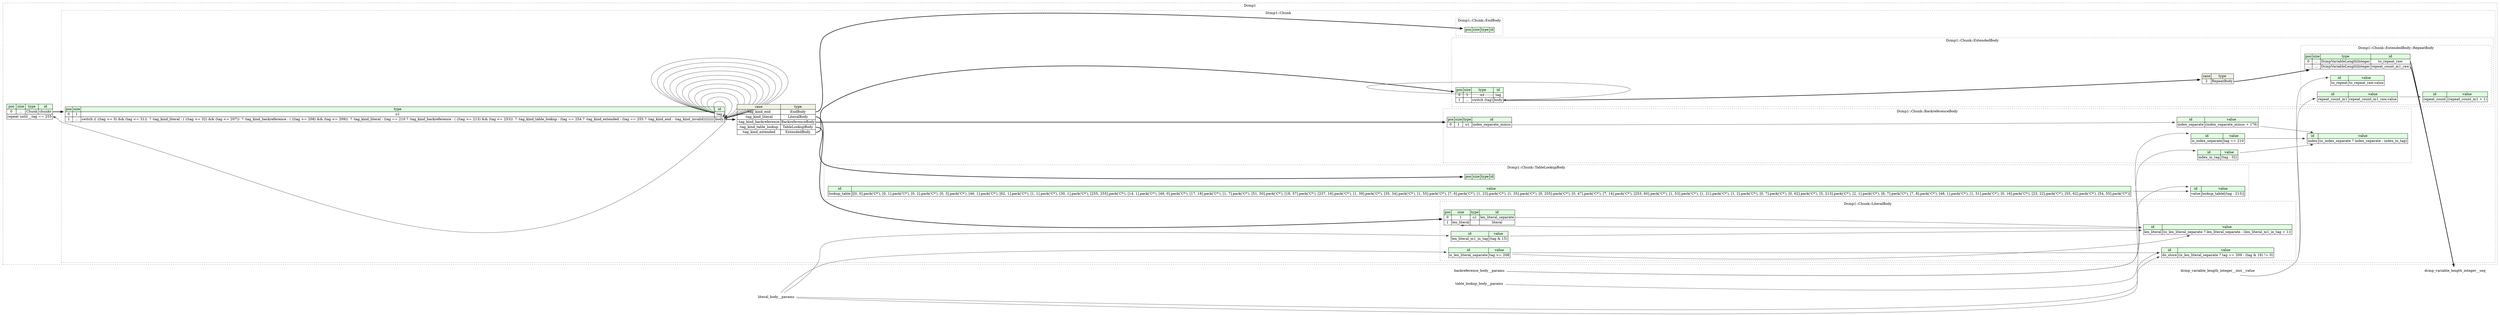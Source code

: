 digraph {
	rankdir=LR;
	node [shape=plaintext];
	subgraph cluster__dcmp_1 {
		label="Dcmp1";
		graph[style=dotted];

		dcmp_1__seq [label=<<TABLE BORDER="0" CELLBORDER="1" CELLSPACING="0">
			<TR><TD BGCOLOR="#E0FFE0">pos</TD><TD BGCOLOR="#E0FFE0">size</TD><TD BGCOLOR="#E0FFE0">type</TD><TD BGCOLOR="#E0FFE0">id</TD></TR>
			<TR><TD PORT="chunks_pos">0</TD><TD PORT="chunks_size">...</TD><TD>Chunk</TD><TD PORT="chunks_type">chunks</TD></TR>
			<TR><TD COLSPAN="4" PORT="chunks__repeat">repeat until _.tag == 255</TD></TR>
		</TABLE>>];
		subgraph cluster__chunk {
			label="Dcmp1::Chunk";
			graph[style=dotted];

			chunk__seq [label=<<TABLE BORDER="0" CELLBORDER="1" CELLSPACING="0">
				<TR><TD BGCOLOR="#E0FFE0">pos</TD><TD BGCOLOR="#E0FFE0">size</TD><TD BGCOLOR="#E0FFE0">type</TD><TD BGCOLOR="#E0FFE0">id</TD></TR>
				<TR><TD PORT="tag_pos">0</TD><TD PORT="tag_size">1</TD><TD>u1</TD><TD PORT="tag_type">tag</TD></TR>
				<TR><TD PORT="body_pos">1</TD><TD PORT="body_size">...</TD><TD>switch (( ((tag &gt;= 0) &amp;&amp; (tag &lt;= 31))  ? :tag_kind_literal : ( ((tag &gt;= 32) &amp;&amp; (tag &lt;= 207))  ? :tag_kind_backreference : ( ((tag &gt;= 208) &amp;&amp; (tag &lt;= 209))  ? :tag_kind_literal : (tag == 210 ? :tag_kind_backreference : ( ((tag &gt;= 213) &amp;&amp; (tag &lt;= 253))  ? :tag_kind_table_lookup : (tag == 254 ? :tag_kind_extended : (tag == 255 ? :tag_kind_end : :tag_kind_invalid))))))))</TD><TD PORT="body_type">body</TD></TR>
			</TABLE>>];
chunk__seq_body_switch [label=<<TABLE BORDER="0" CELLBORDER="1" CELLSPACING="0">
	<TR><TD BGCOLOR="#F0F2E4">case</TD><TD BGCOLOR="#F0F2E4">type</TD></TR>
	<TR><TD>:tag_kind_end</TD><TD PORT="case0">EndBody</TD></TR>
	<TR><TD>:tag_kind_literal</TD><TD PORT="case1">LiteralBody</TD></TR>
	<TR><TD>:tag_kind_backreference</TD><TD PORT="case2">BackreferenceBody</TD></TR>
	<TR><TD>:tag_kind_table_lookup</TD><TD PORT="case3">TableLookupBody</TD></TR>
	<TR><TD>:tag_kind_extended</TD><TD PORT="case4">ExtendedBody</TD></TR>
</TABLE>>];
			subgraph cluster__literal_body {
				label="Dcmp1::Chunk::LiteralBody";
				graph[style=dotted];

				literal_body__seq [label=<<TABLE BORDER="0" CELLBORDER="1" CELLSPACING="0">
					<TR><TD BGCOLOR="#E0FFE0">pos</TD><TD BGCOLOR="#E0FFE0">size</TD><TD BGCOLOR="#E0FFE0">type</TD><TD BGCOLOR="#E0FFE0">id</TD></TR>
					<TR><TD PORT="len_literal_separate_pos">0</TD><TD PORT="len_literal_separate_size">1</TD><TD>u1</TD><TD PORT="len_literal_separate_type">len_literal_separate</TD></TR>
					<TR><TD PORT="literal_pos">1</TD><TD PORT="literal_size">len_literal</TD><TD></TD><TD PORT="literal_type">literal</TD></TR>
				</TABLE>>];
				literal_body__inst__do_store [label=<<TABLE BORDER="0" CELLBORDER="1" CELLSPACING="0">
					<TR><TD BGCOLOR="#E0FFE0">id</TD><TD BGCOLOR="#E0FFE0">value</TD></TR>
					<TR><TD>do_store</TD><TD>(is_len_literal_separate ? tag == 209 : (tag &amp; 16) != 0)</TD></TR>
				</TABLE>>];
				literal_body__inst__len_literal_m1_in_tag [label=<<TABLE BORDER="0" CELLBORDER="1" CELLSPACING="0">
					<TR><TD BGCOLOR="#E0FFE0">id</TD><TD BGCOLOR="#E0FFE0">value</TD></TR>
					<TR><TD>len_literal_m1_in_tag</TD><TD>(tag &amp; 15)</TD></TR>
				</TABLE>>];
				literal_body__inst__is_len_literal_separate [label=<<TABLE BORDER="0" CELLBORDER="1" CELLSPACING="0">
					<TR><TD BGCOLOR="#E0FFE0">id</TD><TD BGCOLOR="#E0FFE0">value</TD></TR>
					<TR><TD>is_len_literal_separate</TD><TD>tag &gt;= 208</TD></TR>
				</TABLE>>];
				literal_body__inst__len_literal [label=<<TABLE BORDER="0" CELLBORDER="1" CELLSPACING="0">
					<TR><TD BGCOLOR="#E0FFE0">id</TD><TD BGCOLOR="#E0FFE0">value</TD></TR>
					<TR><TD>len_literal</TD><TD>(is_len_literal_separate ? len_literal_separate : (len_literal_m1_in_tag + 1))</TD></TR>
				</TABLE>>];
			}
			subgraph cluster__backreference_body {
				label="Dcmp1::Chunk::BackreferenceBody";
				graph[style=dotted];

				backreference_body__seq [label=<<TABLE BORDER="0" CELLBORDER="1" CELLSPACING="0">
					<TR><TD BGCOLOR="#E0FFE0">pos</TD><TD BGCOLOR="#E0FFE0">size</TD><TD BGCOLOR="#E0FFE0">type</TD><TD BGCOLOR="#E0FFE0">id</TD></TR>
					<TR><TD PORT="index_separate_minus_pos">0</TD><TD PORT="index_separate_minus_size">1</TD><TD>u1</TD><TD PORT="index_separate_minus_type">index_separate_minus</TD></TR>
				</TABLE>>];
				backreference_body__inst__is_index_separate [label=<<TABLE BORDER="0" CELLBORDER="1" CELLSPACING="0">
					<TR><TD BGCOLOR="#E0FFE0">id</TD><TD BGCOLOR="#E0FFE0">value</TD></TR>
					<TR><TD>is_index_separate</TD><TD>tag == 210</TD></TR>
				</TABLE>>];
				backreference_body__inst__index_in_tag [label=<<TABLE BORDER="0" CELLBORDER="1" CELLSPACING="0">
					<TR><TD BGCOLOR="#E0FFE0">id</TD><TD BGCOLOR="#E0FFE0">value</TD></TR>
					<TR><TD>index_in_tag</TD><TD>(tag - 32)</TD></TR>
				</TABLE>>];
				backreference_body__inst__index_separate [label=<<TABLE BORDER="0" CELLBORDER="1" CELLSPACING="0">
					<TR><TD BGCOLOR="#E0FFE0">id</TD><TD BGCOLOR="#E0FFE0">value</TD></TR>
					<TR><TD>index_separate</TD><TD>(index_separate_minus + 176)</TD></TR>
				</TABLE>>];
				backreference_body__inst__index [label=<<TABLE BORDER="0" CELLBORDER="1" CELLSPACING="0">
					<TR><TD BGCOLOR="#E0FFE0">id</TD><TD BGCOLOR="#E0FFE0">value</TD></TR>
					<TR><TD>index</TD><TD>(is_index_separate ? index_separate : index_in_tag)</TD></TR>
				</TABLE>>];
			}
			subgraph cluster__table_lookup_body {
				label="Dcmp1::Chunk::TableLookupBody";
				graph[style=dotted];

				table_lookup_body__seq [label=<<TABLE BORDER="0" CELLBORDER="1" CELLSPACING="0">
					<TR><TD BGCOLOR="#E0FFE0">pos</TD><TD BGCOLOR="#E0FFE0">size</TD><TD BGCOLOR="#E0FFE0">type</TD><TD BGCOLOR="#E0FFE0">id</TD></TR>
				</TABLE>>];
				table_lookup_body__inst__lookup_table [label=<<TABLE BORDER="0" CELLBORDER="1" CELLSPACING="0">
					<TR><TD BGCOLOR="#E0FFE0">id</TD><TD BGCOLOR="#E0FFE0">value</TD></TR>
					<TR><TD>lookup_table</TD><TD>[[0, 0].pack('C*'), [0, 1].pack('C*'), [0, 2].pack('C*'), [0, 3].pack('C*'), [46, 1].pack('C*'), [62, 1].pack('C*'), [1, 1].pack('C*'), [30, 1].pack('C*'), [255, 255].pack('C*'), [14, 1].pack('C*'), [49, 0].pack('C*'), [17, 18].pack('C*'), [1, 7].pack('C*'), [51, 50].pack('C*'), [18, 57].pack('C*'), [237, 16].pack('C*'), [1, 39].pack('C*'), [35, 34].pack('C*'), [1, 55].pack('C*'), [7, 6].pack('C*'), [1, 23].pack('C*'), [1, 35].pack('C*'), [0, 255].pack('C*'), [0, 47].pack('C*'), [7, 14].pack('C*'), [253, 60].pack('C*'), [1, 53].pack('C*'), [1, 21].pack('C*'), [1, 2].pack('C*'), [0, 7].pack('C*'), [0, 62].pack('C*'), [5, 213].pack('C*'), [2, 1].pack('C*'), [6, 7].pack('C*'), [7, 8].pack('C*'), [48, 1].pack('C*'), [1, 51].pack('C*'), [0, 16].pack('C*'), [23, 22].pack('C*'), [55, 62].pack('C*'), [54, 55].pack('C*')]</TD></TR>
				</TABLE>>];
				table_lookup_body__inst__value [label=<<TABLE BORDER="0" CELLBORDER="1" CELLSPACING="0">
					<TR><TD BGCOLOR="#E0FFE0">id</TD><TD BGCOLOR="#E0FFE0">value</TD></TR>
					<TR><TD>value</TD><TD>lookup_table[(tag - 213)]</TD></TR>
				</TABLE>>];
			}
			subgraph cluster__end_body {
				label="Dcmp1::Chunk::EndBody";
				graph[style=dotted];

				end_body__seq [label=<<TABLE BORDER="0" CELLBORDER="1" CELLSPACING="0">
					<TR><TD BGCOLOR="#E0FFE0">pos</TD><TD BGCOLOR="#E0FFE0">size</TD><TD BGCOLOR="#E0FFE0">type</TD><TD BGCOLOR="#E0FFE0">id</TD></TR>
				</TABLE>>];
			}
			subgraph cluster__extended_body {
				label="Dcmp1::Chunk::ExtendedBody";
				graph[style=dotted];

				extended_body__seq [label=<<TABLE BORDER="0" CELLBORDER="1" CELLSPACING="0">
					<TR><TD BGCOLOR="#E0FFE0">pos</TD><TD BGCOLOR="#E0FFE0">size</TD><TD BGCOLOR="#E0FFE0">type</TD><TD BGCOLOR="#E0FFE0">id</TD></TR>
					<TR><TD PORT="tag_pos">0</TD><TD PORT="tag_size">1</TD><TD>u1</TD><TD PORT="tag_type">tag</TD></TR>
					<TR><TD PORT="body_pos">1</TD><TD PORT="body_size">...</TD><TD>switch (tag)</TD><TD PORT="body_type">body</TD></TR>
				</TABLE>>];
extended_body__seq_body_switch [label=<<TABLE BORDER="0" CELLBORDER="1" CELLSPACING="0">
	<TR><TD BGCOLOR="#F0F2E4">case</TD><TD BGCOLOR="#F0F2E4">type</TD></TR>
	<TR><TD>2</TD><TD PORT="case0">RepeatBody</TD></TR>
</TABLE>>];
				subgraph cluster__repeat_body {
					label="Dcmp1::Chunk::ExtendedBody::RepeatBody";
					graph[style=dotted];

					repeat_body__seq [label=<<TABLE BORDER="0" CELLBORDER="1" CELLSPACING="0">
						<TR><TD BGCOLOR="#E0FFE0">pos</TD><TD BGCOLOR="#E0FFE0">size</TD><TD BGCOLOR="#E0FFE0">type</TD><TD BGCOLOR="#E0FFE0">id</TD></TR>
						<TR><TD PORT="to_repeat_raw_pos">0</TD><TD PORT="to_repeat_raw_size">...</TD><TD>DcmpVariableLengthInteger</TD><TD PORT="to_repeat_raw_type">to_repeat_raw</TD></TR>
						<TR><TD PORT="repeat_count_m1_raw_pos">...</TD><TD PORT="repeat_count_m1_raw_size">...</TD><TD>DcmpVariableLengthInteger</TD><TD PORT="repeat_count_m1_raw_type">repeat_count_m1_raw</TD></TR>
					</TABLE>>];
					repeat_body__inst__to_repeat [label=<<TABLE BORDER="0" CELLBORDER="1" CELLSPACING="0">
						<TR><TD BGCOLOR="#E0FFE0">id</TD><TD BGCOLOR="#E0FFE0">value</TD></TR>
						<TR><TD>to_repeat</TD><TD>to_repeat_raw.value</TD></TR>
					</TABLE>>];
					repeat_body__inst__repeat_count_m1 [label=<<TABLE BORDER="0" CELLBORDER="1" CELLSPACING="0">
						<TR><TD BGCOLOR="#E0FFE0">id</TD><TD BGCOLOR="#E0FFE0">value</TD></TR>
						<TR><TD>repeat_count_m1</TD><TD>repeat_count_m1_raw.value</TD></TR>
					</TABLE>>];
					repeat_body__inst__repeat_count [label=<<TABLE BORDER="0" CELLBORDER="1" CELLSPACING="0">
						<TR><TD BGCOLOR="#E0FFE0">id</TD><TD BGCOLOR="#E0FFE0">value</TD></TR>
						<TR><TD>repeat_count</TD><TD>(repeat_count_m1 + 1)</TD></TR>
					</TABLE>>];
				}
			}
		}
	}
	dcmp_1__seq:chunks_type -> chunk__seq [style=bold];
	chunk__seq:tag_type -> dcmp_1__seq:chunks__repeat [color="#404040"];
	chunk__seq:body_type -> chunk__seq_body_switch [style=bold];
	chunk__seq_body_switch:case0 -> end_body__seq [style=bold];
	chunk__seq_body_switch:case1 -> literal_body__seq [style=bold];
	chunk__seq_body_switch:case2 -> backreference_body__seq [style=bold];
	chunk__seq_body_switch:case3 -> table_lookup_body__seq [style=bold];
	chunk__seq_body_switch:case4 -> extended_body__seq [style=bold];
	chunk__seq:tag_type -> chunk__seq:body_type [color="#404040"];
	chunk__seq:tag_type -> chunk__seq:body_type [color="#404040"];
	chunk__seq:tag_type -> chunk__seq:body_type [color="#404040"];
	chunk__seq:tag_type -> chunk__seq:body_type [color="#404040"];
	chunk__seq:tag_type -> chunk__seq:body_type [color="#404040"];
	chunk__seq:tag_type -> chunk__seq:body_type [color="#404040"];
	chunk__seq:tag_type -> chunk__seq:body_type [color="#404040"];
	chunk__seq:tag_type -> chunk__seq:body_type [color="#404040"];
	chunk__seq:tag_type -> chunk__seq:body_type [color="#404040"];
	chunk__seq:tag_type -> chunk__seq:body_type [color="#404040"];
	chunk__seq:tag_type -> chunk__seq:body_type [color="#404040"];
	literal_body__inst__len_literal:len_literal_type -> literal_body__seq:literal_size [color="#404040"];
	literal_body__inst__is_len_literal_separate:is_len_literal_separate_type -> literal_body__inst__do_store [color="#404040"];
	literal_body__params:tag_type -> literal_body__inst__do_store [color="#404040"];
	literal_body__params:tag_type -> literal_body__inst__do_store [color="#404040"];
	literal_body__params:tag_type -> literal_body__inst__len_literal_m1_in_tag [color="#404040"];
	literal_body__params:tag_type -> literal_body__inst__is_len_literal_separate [color="#404040"];
	literal_body__inst__is_len_literal_separate:is_len_literal_separate_type -> literal_body__inst__len_literal [color="#404040"];
	literal_body__seq:len_literal_separate_type -> literal_body__inst__len_literal [color="#404040"];
	literal_body__inst__len_literal_m1_in_tag:len_literal_m1_in_tag_type -> literal_body__inst__len_literal [color="#404040"];
	backreference_body__params:tag_type -> backreference_body__inst__is_index_separate [color="#404040"];
	backreference_body__params:tag_type -> backreference_body__inst__index_in_tag [color="#404040"];
	backreference_body__seq:index_separate_minus_type -> backreference_body__inst__index_separate [color="#404040"];
	backreference_body__inst__is_index_separate:is_index_separate_type -> backreference_body__inst__index [color="#404040"];
	backreference_body__inst__index_separate:index_separate_type -> backreference_body__inst__index [color="#404040"];
	backreference_body__inst__index_in_tag:index_in_tag_type -> backreference_body__inst__index [color="#404040"];
	table_lookup_body__inst__lookup_table:lookup_table_type -> table_lookup_body__inst__value [color="#404040"];
	table_lookup_body__params:tag_type -> table_lookup_body__inst__value [color="#404040"];
	extended_body__seq:body_type -> extended_body__seq_body_switch [style=bold];
	extended_body__seq_body_switch:case0 -> repeat_body__seq [style=bold];
	extended_body__seq:tag_type -> extended_body__seq:body_type [color="#404040"];
	repeat_body__seq:to_repeat_raw_type -> dcmp_variable_length_integer__seq [style=bold];
	repeat_body__seq:repeat_count_m1_raw_type -> dcmp_variable_length_integer__seq [style=bold];
	dcmp_variable_length_integer__inst__value:value_type -> repeat_body__inst__to_repeat [color="#404040"];
	dcmp_variable_length_integer__inst__value:value_type -> repeat_body__inst__repeat_count_m1 [color="#404040"];
	repeat_body__inst__repeat_count_m1:repeat_count_m1_type -> repeat_body__inst__repeat_count [color="#404040"];
}
